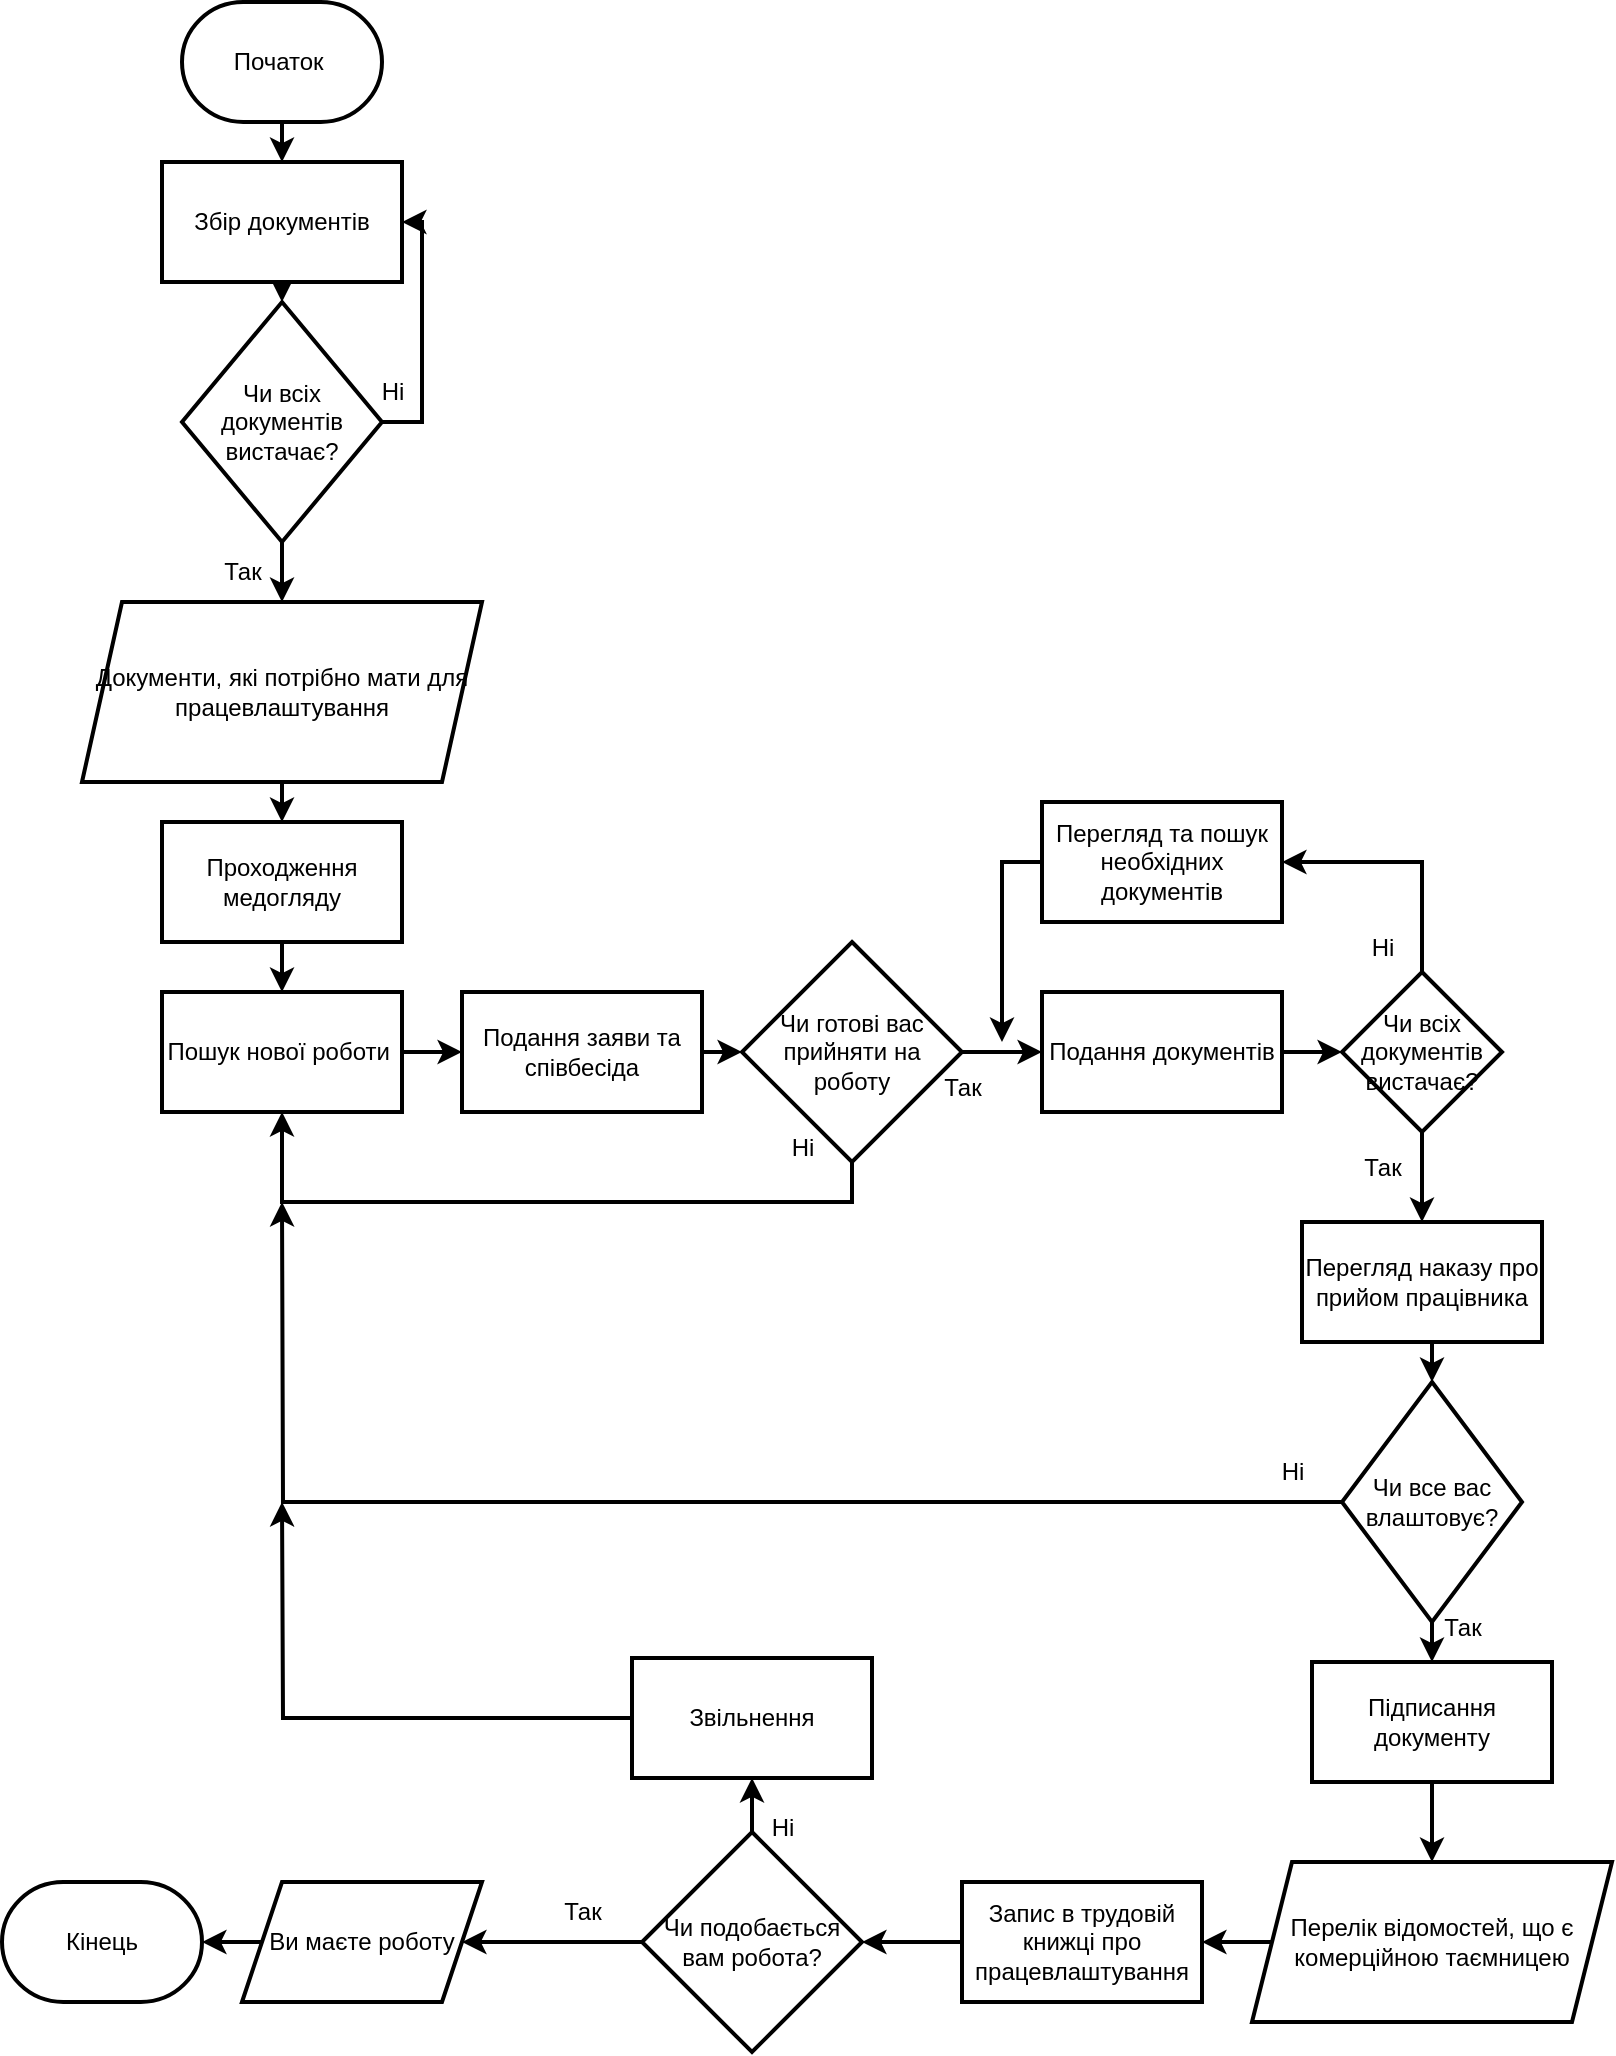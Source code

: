 <mxfile version="22.1.3" type="github">
  <diagram id="C5RBs43oDa-KdzZeNtuy" name="Page-1">
    <mxGraphModel dx="1327" dy="730" grid="1" gridSize="10" guides="1" tooltips="1" connect="1" arrows="1" fold="1" page="1" pageScale="1" pageWidth="827" pageHeight="1169" math="0" shadow="0">
      <root>
        <mxCell id="WIyWlLk6GJQsqaUBKTNV-0" />
        <mxCell id="WIyWlLk6GJQsqaUBKTNV-1" parent="WIyWlLk6GJQsqaUBKTNV-0" />
        <mxCell id="OIUXYBhPibZIO1Cqo6UY-12" style="edgeStyle=orthogonalEdgeStyle;rounded=0;orthogonalLoop=1;jettySize=auto;html=1;exitX=0.5;exitY=1;exitDx=0;exitDy=0;exitPerimeter=0;entryX=0.5;entryY=0;entryDx=0;entryDy=0;strokeWidth=2;" edge="1" parent="WIyWlLk6GJQsqaUBKTNV-1" source="OIUXYBhPibZIO1Cqo6UY-0" target="OIUXYBhPibZIO1Cqo6UY-3">
          <mxGeometry relative="1" as="geometry" />
        </mxCell>
        <mxCell id="OIUXYBhPibZIO1Cqo6UY-0" value="Початок&amp;nbsp;" style="strokeWidth=2;html=1;shape=mxgraph.flowchart.terminator;whiteSpace=wrap;" vertex="1" parent="WIyWlLk6GJQsqaUBKTNV-1">
          <mxGeometry x="110" y="60" width="100" height="60" as="geometry" />
        </mxCell>
        <mxCell id="OIUXYBhPibZIO1Cqo6UY-26" style="edgeStyle=orthogonalEdgeStyle;rounded=0;orthogonalLoop=1;jettySize=auto;html=1;exitX=1;exitY=0.5;exitDx=0;exitDy=0;entryX=0;entryY=0.5;entryDx=0;entryDy=0;strokeWidth=2;" edge="1" parent="WIyWlLk6GJQsqaUBKTNV-1" source="OIUXYBhPibZIO1Cqo6UY-1" target="OIUXYBhPibZIO1Cqo6UY-21">
          <mxGeometry relative="1" as="geometry" />
        </mxCell>
        <mxCell id="OIUXYBhPibZIO1Cqo6UY-1" value="Пошук нової роботи&amp;nbsp;" style="rounded=0;whiteSpace=wrap;html=1;strokeWidth=2;" vertex="1" parent="WIyWlLk6GJQsqaUBKTNV-1">
          <mxGeometry x="100" y="555" width="120" height="60" as="geometry" />
        </mxCell>
        <mxCell id="OIUXYBhPibZIO1Cqo6UY-20" style="edgeStyle=orthogonalEdgeStyle;rounded=0;orthogonalLoop=1;jettySize=auto;html=1;exitX=0.5;exitY=1;exitDx=0;exitDy=0;entryX=0.5;entryY=0;entryDx=0;entryDy=0;strokeWidth=2;" edge="1" parent="WIyWlLk6GJQsqaUBKTNV-1" source="OIUXYBhPibZIO1Cqo6UY-2" target="OIUXYBhPibZIO1Cqo6UY-18">
          <mxGeometry relative="1" as="geometry" />
        </mxCell>
        <mxCell id="OIUXYBhPibZIO1Cqo6UY-2" value="Документи, які потрібно мати для працевлаштування" style="shape=parallelogram;perimeter=parallelogramPerimeter;whiteSpace=wrap;html=1;fixedSize=1;strokeWidth=2;" vertex="1" parent="WIyWlLk6GJQsqaUBKTNV-1">
          <mxGeometry x="60" y="360" width="200" height="90" as="geometry" />
        </mxCell>
        <mxCell id="OIUXYBhPibZIO1Cqo6UY-13" style="edgeStyle=orthogonalEdgeStyle;rounded=0;orthogonalLoop=1;jettySize=auto;html=1;exitX=0.5;exitY=1;exitDx=0;exitDy=0;entryX=0.5;entryY=0;entryDx=0;entryDy=0;strokeWidth=2;" edge="1" parent="WIyWlLk6GJQsqaUBKTNV-1" source="OIUXYBhPibZIO1Cqo6UY-3" target="OIUXYBhPibZIO1Cqo6UY-5">
          <mxGeometry relative="1" as="geometry" />
        </mxCell>
        <mxCell id="OIUXYBhPibZIO1Cqo6UY-3" value="Збір документів" style="whiteSpace=wrap;html=1;strokeWidth=2;" vertex="1" parent="WIyWlLk6GJQsqaUBKTNV-1">
          <mxGeometry x="100" y="140" width="120" height="60" as="geometry" />
        </mxCell>
        <mxCell id="OIUXYBhPibZIO1Cqo6UY-8" style="edgeStyle=orthogonalEdgeStyle;rounded=0;orthogonalLoop=1;jettySize=auto;html=1;exitX=1;exitY=0.5;exitDx=0;exitDy=0;entryX=1;entryY=0.5;entryDx=0;entryDy=0;strokeWidth=2;" edge="1" parent="WIyWlLk6GJQsqaUBKTNV-1" source="OIUXYBhPibZIO1Cqo6UY-5" target="OIUXYBhPibZIO1Cqo6UY-3">
          <mxGeometry relative="1" as="geometry" />
        </mxCell>
        <mxCell id="OIUXYBhPibZIO1Cqo6UY-9" style="edgeStyle=orthogonalEdgeStyle;rounded=0;orthogonalLoop=1;jettySize=auto;html=1;exitX=0.5;exitY=1;exitDx=0;exitDy=0;entryX=0.5;entryY=0;entryDx=0;entryDy=0;strokeWidth=2;" edge="1" parent="WIyWlLk6GJQsqaUBKTNV-1" source="OIUXYBhPibZIO1Cqo6UY-5" target="OIUXYBhPibZIO1Cqo6UY-2">
          <mxGeometry relative="1" as="geometry" />
        </mxCell>
        <mxCell id="OIUXYBhPibZIO1Cqo6UY-5" value="Чи всіх документів вистачає?" style="rhombus;whiteSpace=wrap;html=1;strokeWidth=2;" vertex="1" parent="WIyWlLk6GJQsqaUBKTNV-1">
          <mxGeometry x="110" y="210" width="100" height="120" as="geometry" />
        </mxCell>
        <mxCell id="OIUXYBhPibZIO1Cqo6UY-10" value="Ні" style="text;html=1;align=center;verticalAlign=middle;resizable=0;points=[];autosize=1;strokeColor=none;fillColor=none;strokeWidth=2;" vertex="1" parent="WIyWlLk6GJQsqaUBKTNV-1">
          <mxGeometry x="200" y="240" width="30" height="30" as="geometry" />
        </mxCell>
        <mxCell id="OIUXYBhPibZIO1Cqo6UY-11" value="Так" style="text;html=1;align=center;verticalAlign=middle;resizable=0;points=[];autosize=1;strokeColor=none;fillColor=none;strokeWidth=2;" vertex="1" parent="WIyWlLk6GJQsqaUBKTNV-1">
          <mxGeometry x="120" y="330" width="40" height="30" as="geometry" />
        </mxCell>
        <mxCell id="OIUXYBhPibZIO1Cqo6UY-19" style="edgeStyle=orthogonalEdgeStyle;rounded=0;orthogonalLoop=1;jettySize=auto;html=1;exitX=0.5;exitY=1;exitDx=0;exitDy=0;entryX=0.5;entryY=0;entryDx=0;entryDy=0;strokeWidth=2;" edge="1" parent="WIyWlLk6GJQsqaUBKTNV-1" source="OIUXYBhPibZIO1Cqo6UY-18" target="OIUXYBhPibZIO1Cqo6UY-1">
          <mxGeometry relative="1" as="geometry" />
        </mxCell>
        <mxCell id="OIUXYBhPibZIO1Cqo6UY-18" value="Проходження медогляду" style="whiteSpace=wrap;html=1;strokeWidth=2;" vertex="1" parent="WIyWlLk6GJQsqaUBKTNV-1">
          <mxGeometry x="100" y="470" width="120" height="60" as="geometry" />
        </mxCell>
        <mxCell id="OIUXYBhPibZIO1Cqo6UY-27" style="edgeStyle=orthogonalEdgeStyle;rounded=0;orthogonalLoop=1;jettySize=auto;html=1;exitX=1;exitY=0.5;exitDx=0;exitDy=0;entryX=0;entryY=0.5;entryDx=0;entryDy=0;strokeWidth=2;" edge="1" parent="WIyWlLk6GJQsqaUBKTNV-1" source="OIUXYBhPibZIO1Cqo6UY-21" target="OIUXYBhPibZIO1Cqo6UY-22">
          <mxGeometry relative="1" as="geometry" />
        </mxCell>
        <mxCell id="OIUXYBhPibZIO1Cqo6UY-21" value="Подання заяви та співбесіда" style="whiteSpace=wrap;html=1;strokeWidth=2;" vertex="1" parent="WIyWlLk6GJQsqaUBKTNV-1">
          <mxGeometry x="250" y="555" width="120" height="60" as="geometry" />
        </mxCell>
        <mxCell id="OIUXYBhPibZIO1Cqo6UY-23" style="edgeStyle=orthogonalEdgeStyle;rounded=0;orthogonalLoop=1;jettySize=auto;html=1;exitX=0.5;exitY=1;exitDx=0;exitDy=0;entryX=0.5;entryY=1;entryDx=0;entryDy=0;strokeWidth=2;" edge="1" parent="WIyWlLk6GJQsqaUBKTNV-1" source="OIUXYBhPibZIO1Cqo6UY-22" target="OIUXYBhPibZIO1Cqo6UY-1">
          <mxGeometry relative="1" as="geometry" />
        </mxCell>
        <mxCell id="OIUXYBhPibZIO1Cqo6UY-32" style="edgeStyle=orthogonalEdgeStyle;rounded=0;orthogonalLoop=1;jettySize=auto;html=1;exitX=1;exitY=0.5;exitDx=0;exitDy=0;entryX=0;entryY=0.5;entryDx=0;entryDy=0;strokeWidth=2;" edge="1" parent="WIyWlLk6GJQsqaUBKTNV-1" source="OIUXYBhPibZIO1Cqo6UY-22" target="OIUXYBhPibZIO1Cqo6UY-28">
          <mxGeometry relative="1" as="geometry" />
        </mxCell>
        <mxCell id="OIUXYBhPibZIO1Cqo6UY-22" value="Чи готові вас прийняти на роботу" style="rhombus;whiteSpace=wrap;html=1;strokeWidth=2;" vertex="1" parent="WIyWlLk6GJQsqaUBKTNV-1">
          <mxGeometry x="390" y="530" width="110" height="110" as="geometry" />
        </mxCell>
        <mxCell id="OIUXYBhPibZIO1Cqo6UY-24" value="Ні" style="text;html=1;align=center;verticalAlign=middle;resizable=0;points=[];autosize=1;strokeColor=none;fillColor=none;strokeWidth=2;" vertex="1" parent="WIyWlLk6GJQsqaUBKTNV-1">
          <mxGeometry x="405" y="618" width="30" height="30" as="geometry" />
        </mxCell>
        <mxCell id="OIUXYBhPibZIO1Cqo6UY-25" value="Так" style="text;html=1;align=center;verticalAlign=middle;resizable=0;points=[];autosize=1;strokeColor=none;fillColor=none;strokeWidth=2;" vertex="1" parent="WIyWlLk6GJQsqaUBKTNV-1">
          <mxGeometry x="480" y="588" width="40" height="30" as="geometry" />
        </mxCell>
        <mxCell id="OIUXYBhPibZIO1Cqo6UY-33" style="edgeStyle=orthogonalEdgeStyle;rounded=0;orthogonalLoop=1;jettySize=auto;html=1;exitX=1;exitY=0.5;exitDx=0;exitDy=0;entryX=0;entryY=0.5;entryDx=0;entryDy=0;strokeWidth=2;" edge="1" parent="WIyWlLk6GJQsqaUBKTNV-1" source="OIUXYBhPibZIO1Cqo6UY-28" target="OIUXYBhPibZIO1Cqo6UY-29">
          <mxGeometry relative="1" as="geometry" />
        </mxCell>
        <mxCell id="OIUXYBhPibZIO1Cqo6UY-28" value="Подання документів" style="whiteSpace=wrap;html=1;strokeWidth=2;" vertex="1" parent="WIyWlLk6GJQsqaUBKTNV-1">
          <mxGeometry x="540" y="555" width="120" height="60" as="geometry" />
        </mxCell>
        <mxCell id="OIUXYBhPibZIO1Cqo6UY-31" style="edgeStyle=orthogonalEdgeStyle;rounded=0;orthogonalLoop=1;jettySize=auto;html=1;exitX=0.5;exitY=0;exitDx=0;exitDy=0;entryX=1;entryY=0.5;entryDx=0;entryDy=0;strokeWidth=2;" edge="1" parent="WIyWlLk6GJQsqaUBKTNV-1" source="OIUXYBhPibZIO1Cqo6UY-29" target="OIUXYBhPibZIO1Cqo6UY-30">
          <mxGeometry relative="1" as="geometry" />
        </mxCell>
        <mxCell id="OIUXYBhPibZIO1Cqo6UY-36" style="edgeStyle=orthogonalEdgeStyle;rounded=0;orthogonalLoop=1;jettySize=auto;html=1;exitX=0.5;exitY=1;exitDx=0;exitDy=0;entryX=0.5;entryY=0;entryDx=0;entryDy=0;strokeWidth=2;" edge="1" parent="WIyWlLk6GJQsqaUBKTNV-1" source="OIUXYBhPibZIO1Cqo6UY-29" target="OIUXYBhPibZIO1Cqo6UY-39">
          <mxGeometry relative="1" as="geometry">
            <mxPoint x="730" y="670" as="targetPoint" />
          </mxGeometry>
        </mxCell>
        <mxCell id="OIUXYBhPibZIO1Cqo6UY-29" value="Чи всіх документів вистачає?" style="rhombus;whiteSpace=wrap;html=1;strokeWidth=2;" vertex="1" parent="WIyWlLk6GJQsqaUBKTNV-1">
          <mxGeometry x="690" y="545" width="80" height="80" as="geometry" />
        </mxCell>
        <mxCell id="OIUXYBhPibZIO1Cqo6UY-34" style="edgeStyle=orthogonalEdgeStyle;rounded=0;orthogonalLoop=1;jettySize=auto;html=1;exitX=0;exitY=0.5;exitDx=0;exitDy=0;strokeWidth=2;" edge="1" parent="WIyWlLk6GJQsqaUBKTNV-1" source="OIUXYBhPibZIO1Cqo6UY-30">
          <mxGeometry relative="1" as="geometry">
            <mxPoint x="520" y="580" as="targetPoint" />
          </mxGeometry>
        </mxCell>
        <mxCell id="OIUXYBhPibZIO1Cqo6UY-30" value="Перегляд та пошук необхідних документів" style="whiteSpace=wrap;html=1;strokeWidth=2;" vertex="1" parent="WIyWlLk6GJQsqaUBKTNV-1">
          <mxGeometry x="540" y="460" width="120" height="60" as="geometry" />
        </mxCell>
        <mxCell id="OIUXYBhPibZIO1Cqo6UY-35" value="Ні" style="text;html=1;align=center;verticalAlign=middle;resizable=0;points=[];autosize=1;strokeColor=none;fillColor=none;strokeWidth=2;" vertex="1" parent="WIyWlLk6GJQsqaUBKTNV-1">
          <mxGeometry x="695" y="518" width="30" height="30" as="geometry" />
        </mxCell>
        <mxCell id="OIUXYBhPibZIO1Cqo6UY-37" value="Так" style="text;html=1;align=center;verticalAlign=middle;resizable=0;points=[];autosize=1;strokeColor=none;fillColor=none;strokeWidth=2;" vertex="1" parent="WIyWlLk6GJQsqaUBKTNV-1">
          <mxGeometry x="690" y="628" width="40" height="30" as="geometry" />
        </mxCell>
        <mxCell id="OIUXYBhPibZIO1Cqo6UY-44" style="edgeStyle=orthogonalEdgeStyle;rounded=0;orthogonalLoop=1;jettySize=auto;html=1;exitX=0.5;exitY=1;exitDx=0;exitDy=0;entryX=0.5;entryY=0;entryDx=0;entryDy=0;strokeWidth=2;" edge="1" parent="WIyWlLk6GJQsqaUBKTNV-1" source="OIUXYBhPibZIO1Cqo6UY-39" target="OIUXYBhPibZIO1Cqo6UY-41">
          <mxGeometry relative="1" as="geometry" />
        </mxCell>
        <mxCell id="OIUXYBhPibZIO1Cqo6UY-39" value="Перегляд наказу про прийом працівника" style="whiteSpace=wrap;html=1;strokeWidth=2;" vertex="1" parent="WIyWlLk6GJQsqaUBKTNV-1">
          <mxGeometry x="670" y="670" width="120" height="60" as="geometry" />
        </mxCell>
        <mxCell id="OIUXYBhPibZIO1Cqo6UY-42" style="edgeStyle=orthogonalEdgeStyle;rounded=0;orthogonalLoop=1;jettySize=auto;html=1;exitX=0;exitY=0.5;exitDx=0;exitDy=0;strokeWidth=2;" edge="1" parent="WIyWlLk6GJQsqaUBKTNV-1" source="OIUXYBhPibZIO1Cqo6UY-41">
          <mxGeometry relative="1" as="geometry">
            <mxPoint x="160" y="660" as="targetPoint" />
          </mxGeometry>
        </mxCell>
        <mxCell id="OIUXYBhPibZIO1Cqo6UY-46" style="edgeStyle=orthogonalEdgeStyle;rounded=0;orthogonalLoop=1;jettySize=auto;html=1;exitX=0.5;exitY=1;exitDx=0;exitDy=0;entryX=0.5;entryY=0;entryDx=0;entryDy=0;strokeWidth=2;" edge="1" parent="WIyWlLk6GJQsqaUBKTNV-1" source="OIUXYBhPibZIO1Cqo6UY-41" target="OIUXYBhPibZIO1Cqo6UY-45">
          <mxGeometry relative="1" as="geometry" />
        </mxCell>
        <mxCell id="OIUXYBhPibZIO1Cqo6UY-41" value="Чи все вас влаштовує?" style="rhombus;whiteSpace=wrap;html=1;strokeWidth=2;" vertex="1" parent="WIyWlLk6GJQsqaUBKTNV-1">
          <mxGeometry x="690" y="750" width="90" height="120" as="geometry" />
        </mxCell>
        <mxCell id="OIUXYBhPibZIO1Cqo6UY-43" value="Ні" style="text;html=1;align=center;verticalAlign=middle;resizable=0;points=[];autosize=1;strokeColor=none;fillColor=none;strokeWidth=2;" vertex="1" parent="WIyWlLk6GJQsqaUBKTNV-1">
          <mxGeometry x="650" y="780" width="30" height="30" as="geometry" />
        </mxCell>
        <mxCell id="OIUXYBhPibZIO1Cqo6UY-50" style="edgeStyle=orthogonalEdgeStyle;rounded=0;orthogonalLoop=1;jettySize=auto;html=1;exitX=0.5;exitY=1;exitDx=0;exitDy=0;entryX=0.5;entryY=0;entryDx=0;entryDy=0;strokeWidth=2;" edge="1" parent="WIyWlLk6GJQsqaUBKTNV-1" source="OIUXYBhPibZIO1Cqo6UY-45" target="OIUXYBhPibZIO1Cqo6UY-48">
          <mxGeometry relative="1" as="geometry" />
        </mxCell>
        <mxCell id="OIUXYBhPibZIO1Cqo6UY-45" value="Підписання документу" style="whiteSpace=wrap;html=1;strokeWidth=2;" vertex="1" parent="WIyWlLk6GJQsqaUBKTNV-1">
          <mxGeometry x="675" y="890" width="120" height="60" as="geometry" />
        </mxCell>
        <mxCell id="OIUXYBhPibZIO1Cqo6UY-47" value="Так" style="text;html=1;align=center;verticalAlign=middle;resizable=0;points=[];autosize=1;strokeColor=none;fillColor=none;strokeWidth=2;" vertex="1" parent="WIyWlLk6GJQsqaUBKTNV-1">
          <mxGeometry x="730" y="858" width="40" height="30" as="geometry" />
        </mxCell>
        <mxCell id="OIUXYBhPibZIO1Cqo6UY-51" style="edgeStyle=orthogonalEdgeStyle;rounded=0;orthogonalLoop=1;jettySize=auto;html=1;exitX=0;exitY=0.5;exitDx=0;exitDy=0;entryX=1;entryY=0.5;entryDx=0;entryDy=0;strokeWidth=2;" edge="1" parent="WIyWlLk6GJQsqaUBKTNV-1" source="OIUXYBhPibZIO1Cqo6UY-48" target="OIUXYBhPibZIO1Cqo6UY-49">
          <mxGeometry relative="1" as="geometry" />
        </mxCell>
        <mxCell id="OIUXYBhPibZIO1Cqo6UY-48" value="Перелік відомостей, що є комерційною таємницею" style="shape=parallelogram;perimeter=parallelogramPerimeter;whiteSpace=wrap;html=1;fixedSize=1;strokeWidth=2;" vertex="1" parent="WIyWlLk6GJQsqaUBKTNV-1">
          <mxGeometry x="645" y="990" width="180" height="80" as="geometry" />
        </mxCell>
        <mxCell id="OIUXYBhPibZIO1Cqo6UY-63" style="edgeStyle=orthogonalEdgeStyle;rounded=0;orthogonalLoop=1;jettySize=auto;html=1;exitX=0;exitY=0.5;exitDx=0;exitDy=0;entryX=1;entryY=0.5;entryDx=0;entryDy=0;strokeWidth=2;" edge="1" parent="WIyWlLk6GJQsqaUBKTNV-1" source="OIUXYBhPibZIO1Cqo6UY-49" target="OIUXYBhPibZIO1Cqo6UY-60">
          <mxGeometry relative="1" as="geometry" />
        </mxCell>
        <mxCell id="OIUXYBhPibZIO1Cqo6UY-49" value="Запис в трудовій книжці про працевлаштування" style="whiteSpace=wrap;html=1;strokeWidth=2;" vertex="1" parent="WIyWlLk6GJQsqaUBKTNV-1">
          <mxGeometry x="500" y="1000" width="120" height="60" as="geometry" />
        </mxCell>
        <mxCell id="OIUXYBhPibZIO1Cqo6UY-58" value="Кінець" style="strokeWidth=2;html=1;shape=mxgraph.flowchart.terminator;whiteSpace=wrap;" vertex="1" parent="WIyWlLk6GJQsqaUBKTNV-1">
          <mxGeometry x="20" y="1000" width="100" height="60" as="geometry" />
        </mxCell>
        <mxCell id="OIUXYBhPibZIO1Cqo6UY-59" value="Ви маєте роботу" style="shape=parallelogram;perimeter=parallelogramPerimeter;whiteSpace=wrap;html=1;fixedSize=1;strokeWidth=2;" vertex="1" parent="WIyWlLk6GJQsqaUBKTNV-1">
          <mxGeometry x="140" y="1000" width="120" height="60" as="geometry" />
        </mxCell>
        <mxCell id="OIUXYBhPibZIO1Cqo6UY-62" style="edgeStyle=orthogonalEdgeStyle;rounded=0;orthogonalLoop=1;jettySize=auto;html=1;exitX=0.5;exitY=0;exitDx=0;exitDy=0;entryX=0.5;entryY=1;entryDx=0;entryDy=0;strokeWidth=2;" edge="1" parent="WIyWlLk6GJQsqaUBKTNV-1" source="OIUXYBhPibZIO1Cqo6UY-60" target="OIUXYBhPibZIO1Cqo6UY-61">
          <mxGeometry relative="1" as="geometry" />
        </mxCell>
        <mxCell id="OIUXYBhPibZIO1Cqo6UY-64" style="edgeStyle=orthogonalEdgeStyle;rounded=0;orthogonalLoop=1;jettySize=auto;html=1;exitX=0;exitY=0.5;exitDx=0;exitDy=0;entryX=1;entryY=0.5;entryDx=0;entryDy=0;strokeWidth=2;" edge="1" parent="WIyWlLk6GJQsqaUBKTNV-1" source="OIUXYBhPibZIO1Cqo6UY-60" target="OIUXYBhPibZIO1Cqo6UY-59">
          <mxGeometry relative="1" as="geometry" />
        </mxCell>
        <mxCell id="OIUXYBhPibZIO1Cqo6UY-60" value="Чи подобається вам робота?" style="rhombus;whiteSpace=wrap;html=1;strokeWidth=2;" vertex="1" parent="WIyWlLk6GJQsqaUBKTNV-1">
          <mxGeometry x="340" y="975" width="110" height="110" as="geometry" />
        </mxCell>
        <mxCell id="OIUXYBhPibZIO1Cqo6UY-65" style="edgeStyle=orthogonalEdgeStyle;rounded=0;orthogonalLoop=1;jettySize=auto;html=1;exitX=0;exitY=0.5;exitDx=0;exitDy=0;strokeWidth=2;" edge="1" parent="WIyWlLk6GJQsqaUBKTNV-1" source="OIUXYBhPibZIO1Cqo6UY-61">
          <mxGeometry relative="1" as="geometry">
            <mxPoint x="160" y="810" as="targetPoint" />
          </mxGeometry>
        </mxCell>
        <mxCell id="OIUXYBhPibZIO1Cqo6UY-61" value="Звільнення" style="whiteSpace=wrap;html=1;strokeWidth=2;" vertex="1" parent="WIyWlLk6GJQsqaUBKTNV-1">
          <mxGeometry x="335" y="888" width="120" height="60" as="geometry" />
        </mxCell>
        <mxCell id="OIUXYBhPibZIO1Cqo6UY-66" value="Ні" style="text;html=1;align=center;verticalAlign=middle;resizable=0;points=[];autosize=1;strokeColor=none;fillColor=none;strokeWidth=2;" vertex="1" parent="WIyWlLk6GJQsqaUBKTNV-1">
          <mxGeometry x="395" y="958" width="30" height="30" as="geometry" />
        </mxCell>
        <mxCell id="OIUXYBhPibZIO1Cqo6UY-67" value="Так" style="text;html=1;align=center;verticalAlign=middle;resizable=0;points=[];autosize=1;strokeColor=none;fillColor=none;strokeWidth=2;" vertex="1" parent="WIyWlLk6GJQsqaUBKTNV-1">
          <mxGeometry x="290" y="1000" width="40" height="30" as="geometry" />
        </mxCell>
        <mxCell id="OIUXYBhPibZIO1Cqo6UY-68" style="edgeStyle=orthogonalEdgeStyle;rounded=0;orthogonalLoop=1;jettySize=auto;html=1;exitX=0;exitY=0.5;exitDx=0;exitDy=0;entryX=1;entryY=0.5;entryDx=0;entryDy=0;entryPerimeter=0;strokeWidth=2;" edge="1" parent="WIyWlLk6GJQsqaUBKTNV-1" source="OIUXYBhPibZIO1Cqo6UY-59" target="OIUXYBhPibZIO1Cqo6UY-58">
          <mxGeometry relative="1" as="geometry" />
        </mxCell>
      </root>
    </mxGraphModel>
  </diagram>
</mxfile>
